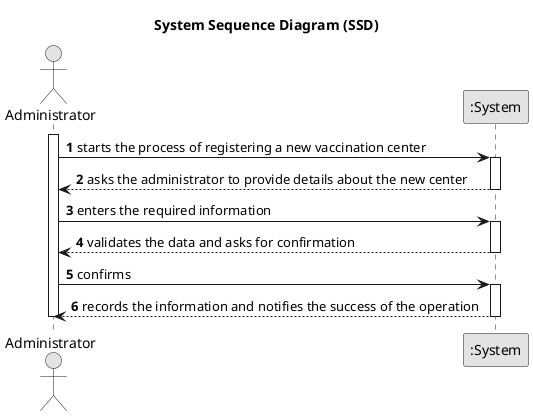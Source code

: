@startuml
skinparam monochrome true
skinparam packageStyle rectangle
skinparam shadowing false

title System Sequence Diagram (SSD)

autonumber
actor Administrator
participant ":System" as System

activate Administrator
    Administrator -> System : starts the process of registering a new vaccination center
    activate System
        System --> Administrator :  asks the administrator to provide details about the new center
    deactivate System

    Administrator -> System : enters the required information
    activate System
        System --> Administrator : validates the data and asks for confirmation
    deactivate System

    Administrator -> System : confirms
    activate System
        System --> Administrator : records the information and notifies the success of the operation
    deactivate System
deactivate Administrator

@enduml

